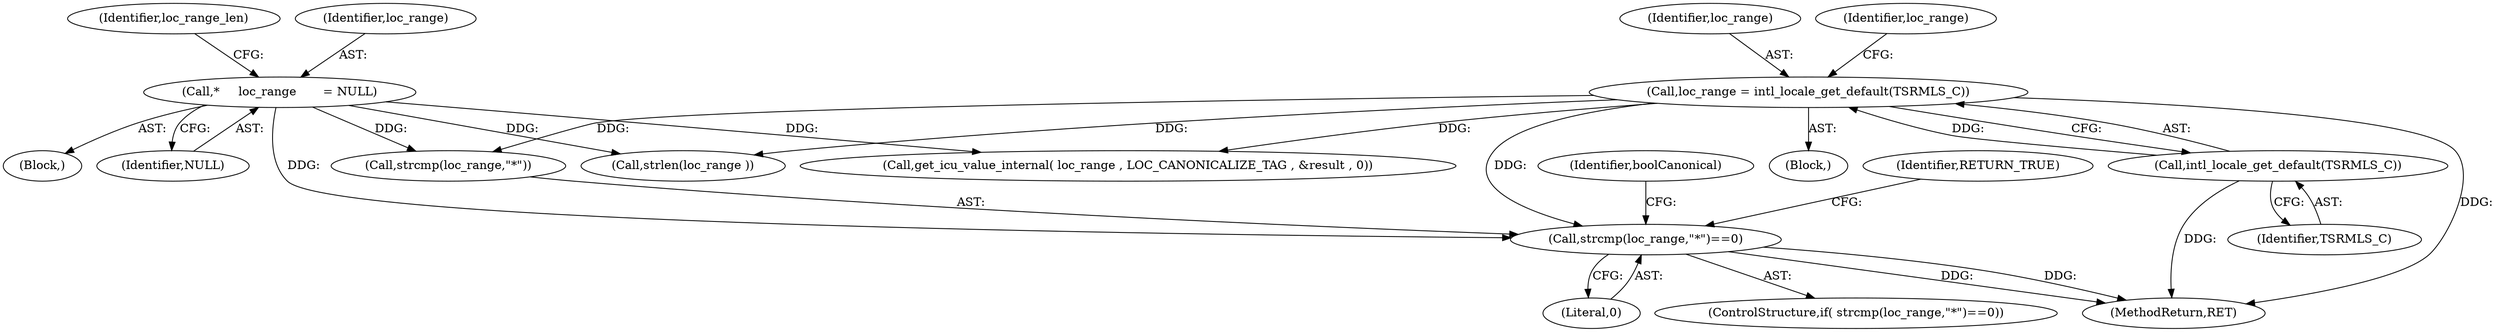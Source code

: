 digraph "0_php-src_97eff7eb57fc2320c267a949cffd622c38712484?w=1_10@API" {
"1000179" [label="(Call,strcmp(loc_range,\"*\")==0)"];
"1000124" [label="(Call,*     loc_range       = NULL)"];
"1000174" [label="(Call,loc_range = intl_locale_get_default(TSRMLS_C))"];
"1000176" [label="(Call,intl_locale_get_default(TSRMLS_C))"];
"1000173" [label="(Block,)"];
"1000129" [label="(Identifier,loc_range_len)"];
"1000176" [label="(Call,intl_locale_get_default(TSRMLS_C))"];
"1000191" [label="(Call,get_icu_value_internal( loc_range , LOC_CANONICALIZE_TAG , &result , 0))"];
"1000114" [label="(Block,)"];
"1000175" [label="(Identifier,loc_range)"];
"1000177" [label="(Identifier,TSRMLS_C)"];
"1000180" [label="(Call,strcmp(loc_range,\"*\"))"];
"1000431" [label="(MethodReturn,RET)"];
"1000364" [label="(Call,strlen(loc_range ))"];
"1000187" [label="(Identifier,boolCanonical)"];
"1000183" [label="(Literal,0)"];
"1000126" [label="(Identifier,NULL)"];
"1000125" [label="(Identifier,loc_range)"];
"1000181" [label="(Identifier,loc_range)"];
"1000178" [label="(ControlStructure,if( strcmp(loc_range,\"*\")==0))"];
"1000174" [label="(Call,loc_range = intl_locale_get_default(TSRMLS_C))"];
"1000179" [label="(Call,strcmp(loc_range,\"*\")==0)"];
"1000124" [label="(Call,*     loc_range       = NULL)"];
"1000185" [label="(Identifier,RETURN_TRUE)"];
"1000179" -> "1000178"  [label="AST: "];
"1000179" -> "1000183"  [label="CFG: "];
"1000180" -> "1000179"  [label="AST: "];
"1000183" -> "1000179"  [label="AST: "];
"1000185" -> "1000179"  [label="CFG: "];
"1000187" -> "1000179"  [label="CFG: "];
"1000179" -> "1000431"  [label="DDG: "];
"1000179" -> "1000431"  [label="DDG: "];
"1000124" -> "1000179"  [label="DDG: "];
"1000174" -> "1000179"  [label="DDG: "];
"1000124" -> "1000114"  [label="AST: "];
"1000124" -> "1000126"  [label="CFG: "];
"1000125" -> "1000124"  [label="AST: "];
"1000126" -> "1000124"  [label="AST: "];
"1000129" -> "1000124"  [label="CFG: "];
"1000124" -> "1000180"  [label="DDG: "];
"1000124" -> "1000191"  [label="DDG: "];
"1000124" -> "1000364"  [label="DDG: "];
"1000174" -> "1000173"  [label="AST: "];
"1000174" -> "1000176"  [label="CFG: "];
"1000175" -> "1000174"  [label="AST: "];
"1000176" -> "1000174"  [label="AST: "];
"1000181" -> "1000174"  [label="CFG: "];
"1000174" -> "1000431"  [label="DDG: "];
"1000176" -> "1000174"  [label="DDG: "];
"1000174" -> "1000180"  [label="DDG: "];
"1000174" -> "1000191"  [label="DDG: "];
"1000174" -> "1000364"  [label="DDG: "];
"1000176" -> "1000177"  [label="CFG: "];
"1000177" -> "1000176"  [label="AST: "];
"1000176" -> "1000431"  [label="DDG: "];
}
